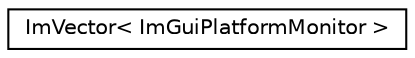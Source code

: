 digraph "Graphical Class Hierarchy"
{
 // LATEX_PDF_SIZE
  edge [fontname="Helvetica",fontsize="10",labelfontname="Helvetica",labelfontsize="10"];
  node [fontname="Helvetica",fontsize="10",shape=record];
  rankdir="LR";
  Node0 [label="ImVector\< ImGuiPlatformMonitor \>",height=0.2,width=0.4,color="black", fillcolor="white", style="filled",URL="$structImVector.html",tooltip=" "];
}
